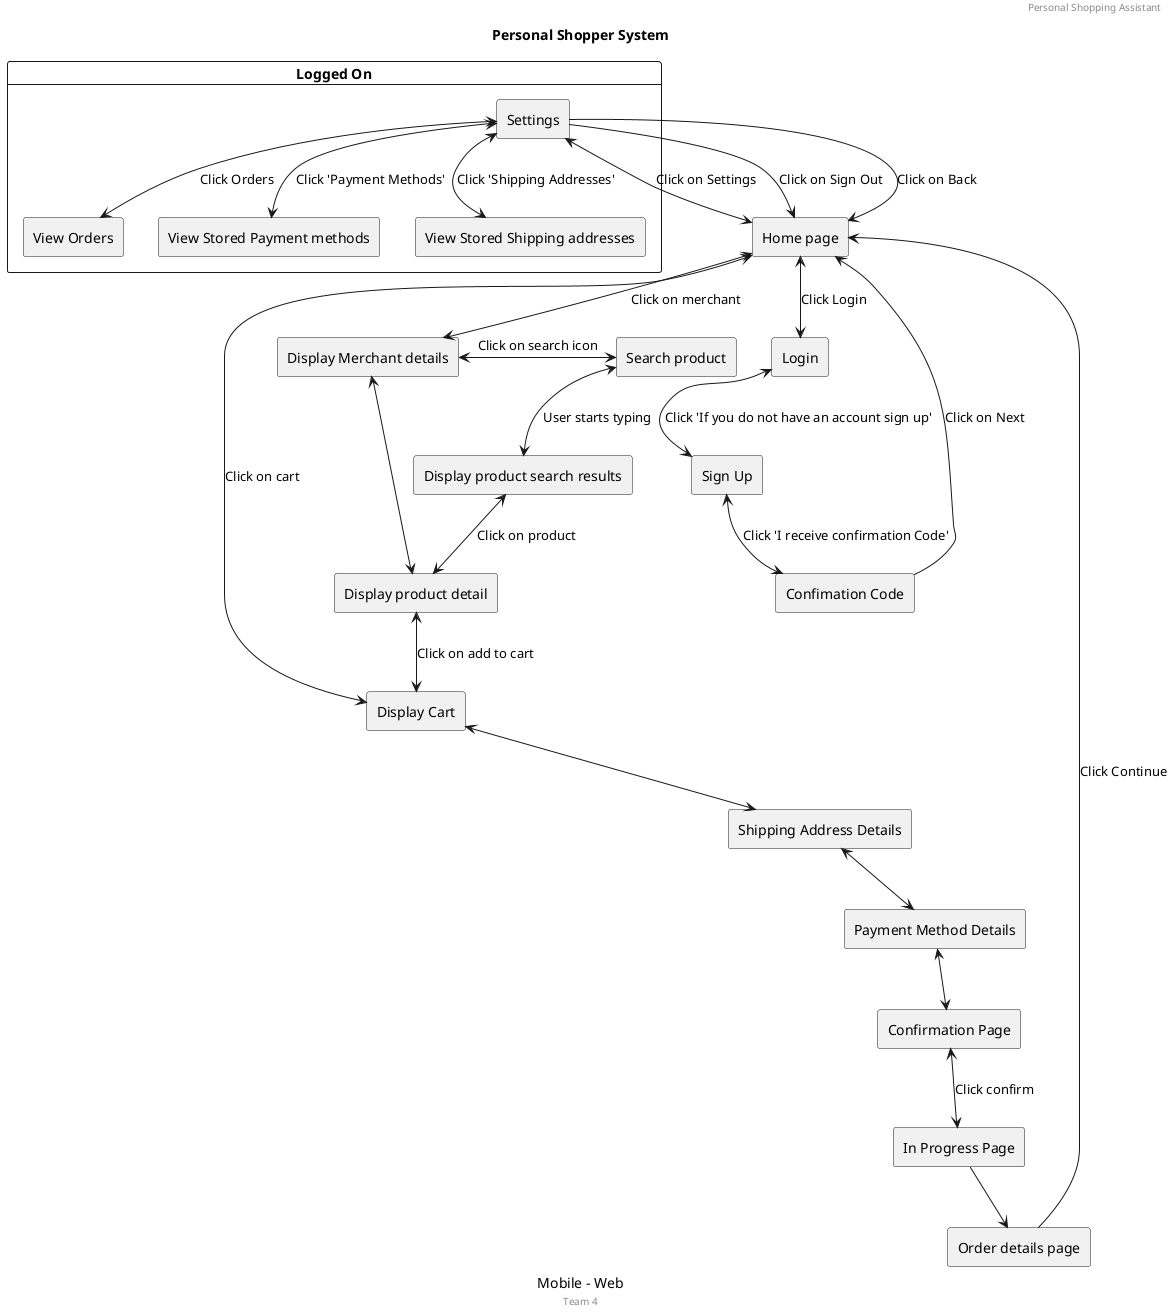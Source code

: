 @startuml
header Personal Shopping Assistant
title Personal Shopper System
caption Mobile - Web
footer Team 4

rectangle "Home page" as home
rectangle "Login" as login
rectangle "Sign Up" as sign_up
rectangle "Confimation Code" as confirm_code
rectangle "Display Cart" as cart
rectangle "Display product detail" as product_detail 
rectangle "Display Merchant details" as merchant_detail
rectangle "Search product" as search_product 
rectangle "Display product search results" as search_product_results
rectangle "Shipping Address Details" as shipping_address
rectangle "Payment Method Details" as payment_method
rectangle "Confirmation Page" as confirmation
rectangle "In Progress Page" as in_progress
rectangle "Order details page" as order_detail


card requires_login as "Logged On" {
    rectangle "View Orders" as view_order
    rectangle "Settings" as settings
    rectangle "View Stored Payment methods" as stored_payment_methods
    rectangle "View Stored Shipping addresses" as stored_shipping_address
}

home <-> cart: "Click on cart"
home <--> merchant_detail : "Click on merchant"

merchant_detail <-> product_detail
merchant_detail <-> search_product : "Click on search icon"

search_product <--> search_product_results: "User starts typing"
search_product_results <--> product_detail: "Click on product"

product_detail <--> cart: "Click on add to cart"
cart <--> shipping_address
shipping_address <--> payment_method
payment_method <--> confirmation
confirmation <--> in_progress: "Click confirm"

in_progress --> order_detail
order_detail --> home: "Click Continue"

home <--> settings: "Click on Settings"
home <--> login: "Click Login"
login <--> sign_up: "Click 'If you do not have an account sign up'"
sign_up <--> confirm_code: "Click 'I receive confirmation Code'"
confirm_code --> home: "Click on Next"

settings --> home: "Click on Sign Out"
settings --> home: "Click on Back"
settings <--> stored_payment_methods: "Click 'Payment Methods'"
settings <--> stored_shipping_address: "Click 'Shipping Addresses'"
settings <--> view_order: "Click Orders"




@enduml